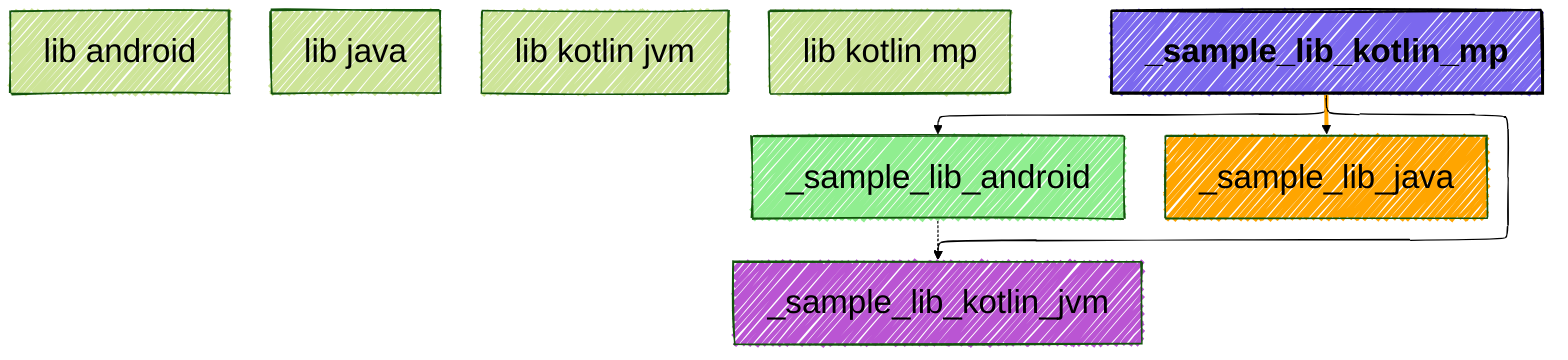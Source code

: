 ---
config:
  layout: elk
  look: handDrawn
  theme: forest
  elk:
    mergeEdges: true
    forceNodeModelOrder: true
    nodePlacementStrategy: LINEAR_SEGMENTS
    cycleBreakingStrategy: INTERACTIVE
    considerModelOrder: PREFER_EDGES
  themeVariables:
    background: #FFF
    fontFamily: arial
    lineColor: #55FF55
    primaryBorderColor: #FF5555
    primaryColor: #ABC123
    darkMode: true
    fontSize: 30px
    defaultLinkColor: #5555FF
---
graph TD
  lib_android["lib android"]
  lib_java["lib java"]
  lib_kotlin_jvm["lib kotlin jvm"]
  lib_kotlin_mp["lib kotlin mp"]
  style _sample_lib_android fill:lightgreen,color:black
  style _sample_lib_java fill:orange,color:black
  style _sample_lib_kotlin_jvm fill:mediumorchid,color:black
  style _sample_lib_kotlin_mp fill:mediumslateblue,color:black,font-weight:bold,stroke:black,stroke-width:2px
  _sample_lib_android -.-> _sample_lib_kotlin_jvm
  _sample_lib_kotlin_mp --> _sample_lib_android
  _sample_lib_kotlin_mp ==> _sample_lib_java
  linkStyle 2 stroke:orange
  _sample_lib_kotlin_mp --> _sample_lib_kotlin_jvm